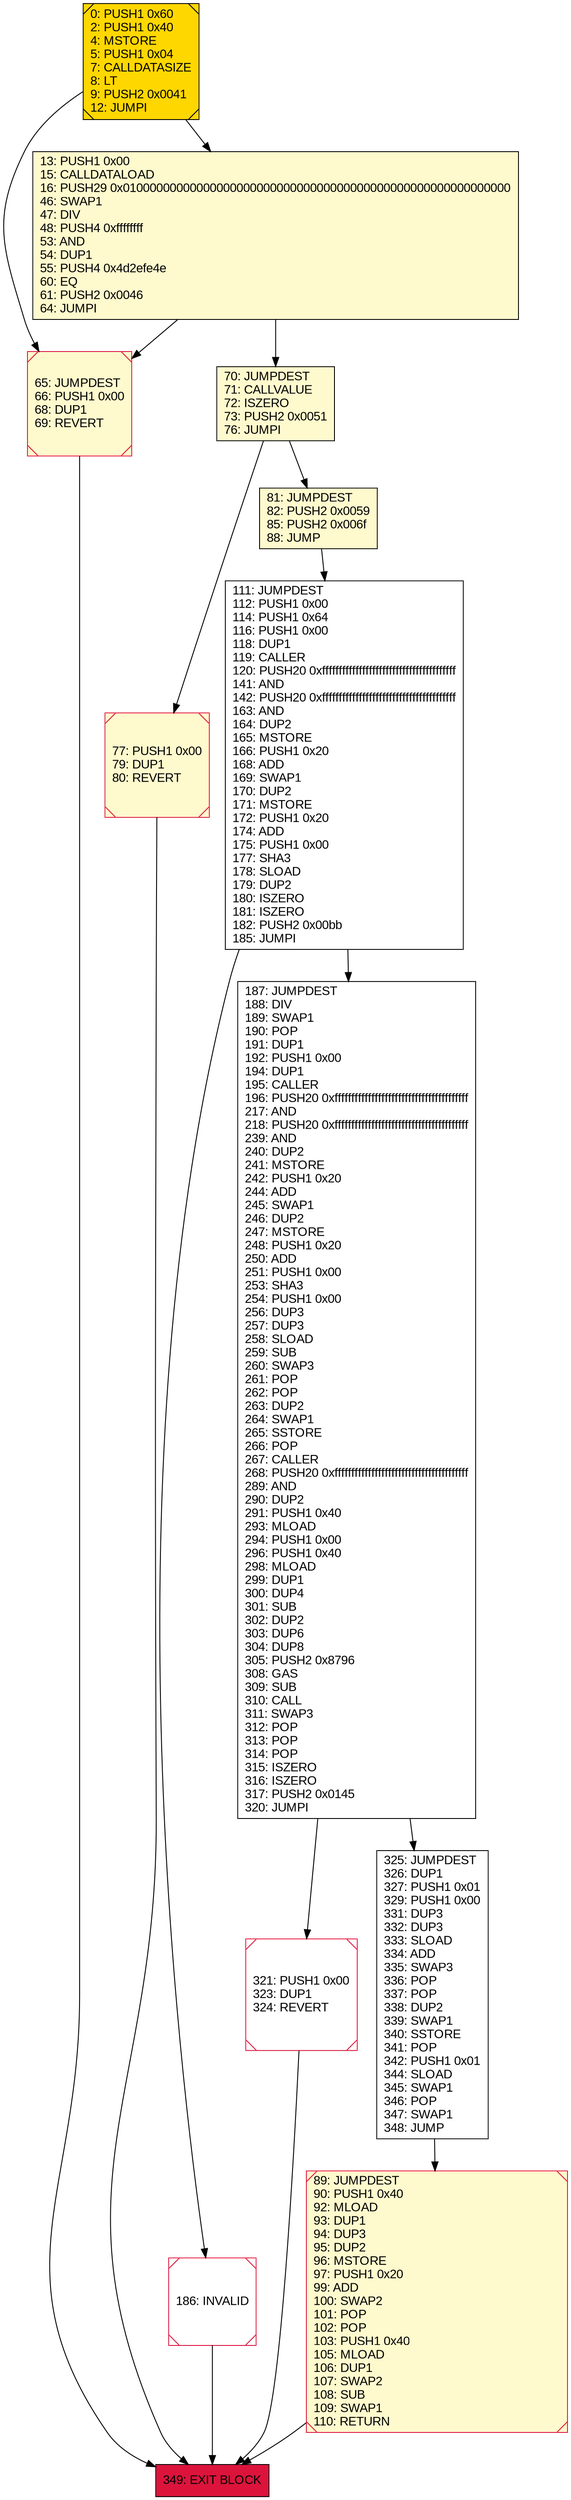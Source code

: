 digraph G {
bgcolor=transparent rankdir=UD;
node [shape=box style=filled color=black fillcolor=white fontname=arial fontcolor=black];
321 [label="321: PUSH1 0x00\l323: DUP1\l324: REVERT\l" shape=Msquare color=crimson ];
13 [label="13: PUSH1 0x00\l15: CALLDATALOAD\l16: PUSH29 0x0100000000000000000000000000000000000000000000000000000000\l46: SWAP1\l47: DIV\l48: PUSH4 0xffffffff\l53: AND\l54: DUP1\l55: PUSH4 0x4d2efe4e\l60: EQ\l61: PUSH2 0x0046\l64: JUMPI\l" fillcolor=lemonchiffon ];
65 [label="65: JUMPDEST\l66: PUSH1 0x00\l68: DUP1\l69: REVERT\l" fillcolor=lemonchiffon shape=Msquare color=crimson ];
111 [label="111: JUMPDEST\l112: PUSH1 0x00\l114: PUSH1 0x64\l116: PUSH1 0x00\l118: DUP1\l119: CALLER\l120: PUSH20 0xffffffffffffffffffffffffffffffffffffffff\l141: AND\l142: PUSH20 0xffffffffffffffffffffffffffffffffffffffff\l163: AND\l164: DUP2\l165: MSTORE\l166: PUSH1 0x20\l168: ADD\l169: SWAP1\l170: DUP2\l171: MSTORE\l172: PUSH1 0x20\l174: ADD\l175: PUSH1 0x00\l177: SHA3\l178: SLOAD\l179: DUP2\l180: ISZERO\l181: ISZERO\l182: PUSH2 0x00bb\l185: JUMPI\l" ];
186 [label="186: INVALID\l" shape=Msquare color=crimson ];
89 [label="89: JUMPDEST\l90: PUSH1 0x40\l92: MLOAD\l93: DUP1\l94: DUP3\l95: DUP2\l96: MSTORE\l97: PUSH1 0x20\l99: ADD\l100: SWAP2\l101: POP\l102: POP\l103: PUSH1 0x40\l105: MLOAD\l106: DUP1\l107: SWAP2\l108: SUB\l109: SWAP1\l110: RETURN\l" fillcolor=lemonchiffon shape=Msquare color=crimson ];
77 [label="77: PUSH1 0x00\l79: DUP1\l80: REVERT\l" fillcolor=lemonchiffon shape=Msquare color=crimson ];
81 [label="81: JUMPDEST\l82: PUSH2 0x0059\l85: PUSH2 0x006f\l88: JUMP\l" fillcolor=lemonchiffon ];
0 [label="0: PUSH1 0x60\l2: PUSH1 0x40\l4: MSTORE\l5: PUSH1 0x04\l7: CALLDATASIZE\l8: LT\l9: PUSH2 0x0041\l12: JUMPI\l" fillcolor=lemonchiffon shape=Msquare fillcolor=gold ];
70 [label="70: JUMPDEST\l71: CALLVALUE\l72: ISZERO\l73: PUSH2 0x0051\l76: JUMPI\l" fillcolor=lemonchiffon ];
349 [label="349: EXIT BLOCK\l" fillcolor=crimson ];
187 [label="187: JUMPDEST\l188: DIV\l189: SWAP1\l190: POP\l191: DUP1\l192: PUSH1 0x00\l194: DUP1\l195: CALLER\l196: PUSH20 0xffffffffffffffffffffffffffffffffffffffff\l217: AND\l218: PUSH20 0xffffffffffffffffffffffffffffffffffffffff\l239: AND\l240: DUP2\l241: MSTORE\l242: PUSH1 0x20\l244: ADD\l245: SWAP1\l246: DUP2\l247: MSTORE\l248: PUSH1 0x20\l250: ADD\l251: PUSH1 0x00\l253: SHA3\l254: PUSH1 0x00\l256: DUP3\l257: DUP3\l258: SLOAD\l259: SUB\l260: SWAP3\l261: POP\l262: POP\l263: DUP2\l264: SWAP1\l265: SSTORE\l266: POP\l267: CALLER\l268: PUSH20 0xffffffffffffffffffffffffffffffffffffffff\l289: AND\l290: DUP2\l291: PUSH1 0x40\l293: MLOAD\l294: PUSH1 0x00\l296: PUSH1 0x40\l298: MLOAD\l299: DUP1\l300: DUP4\l301: SUB\l302: DUP2\l303: DUP6\l304: DUP8\l305: PUSH2 0x8796\l308: GAS\l309: SUB\l310: CALL\l311: SWAP3\l312: POP\l313: POP\l314: POP\l315: ISZERO\l316: ISZERO\l317: PUSH2 0x0145\l320: JUMPI\l" ];
325 [label="325: JUMPDEST\l326: DUP1\l327: PUSH1 0x01\l329: PUSH1 0x00\l331: DUP3\l332: DUP3\l333: SLOAD\l334: ADD\l335: SWAP3\l336: POP\l337: POP\l338: DUP2\l339: SWAP1\l340: SSTORE\l341: POP\l342: PUSH1 0x01\l344: SLOAD\l345: SWAP1\l346: POP\l347: SWAP1\l348: JUMP\l" ];
13 -> 65;
111 -> 186;
187 -> 325;
81 -> 111;
0 -> 13;
0 -> 65;
77 -> 349;
13 -> 70;
325 -> 89;
89 -> 349;
70 -> 81;
186 -> 349;
65 -> 349;
111 -> 187;
70 -> 77;
187 -> 321;
321 -> 349;
}